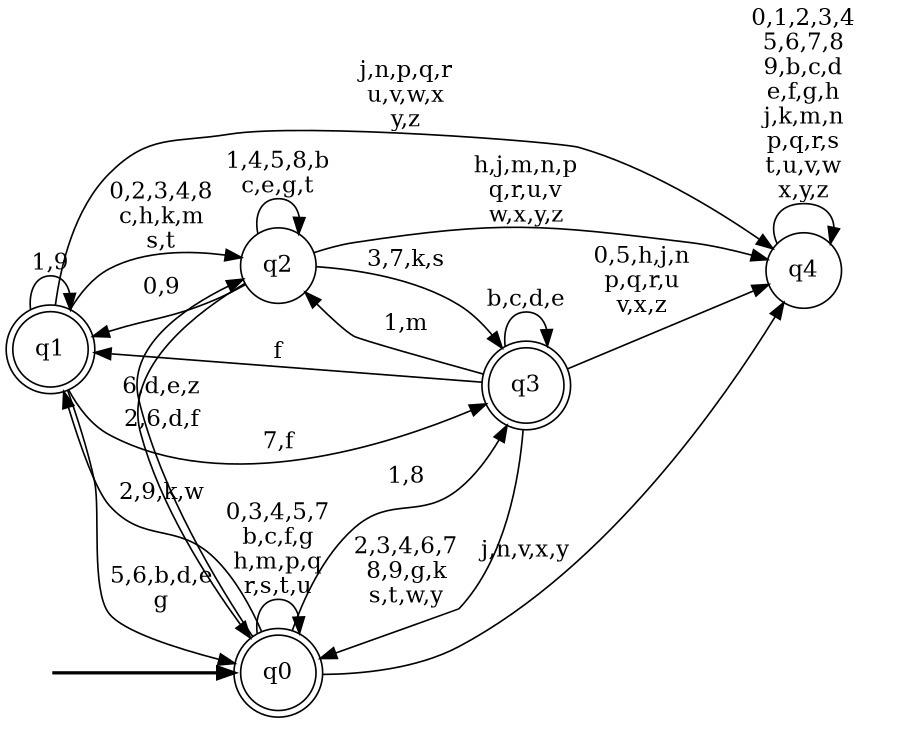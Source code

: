 digraph BlueStarA {
__start0 [style = invis, shape = none, label = "", width = 0, height = 0];

rankdir=LR;
size="8,5";

s0 [style="rounded,filled", color="black", fillcolor="white" shape="doublecircle", label="q0"];
s1 [style="rounded,filled", color="black", fillcolor="white" shape="doublecircle", label="q1"];
s2 [style="filled", color="black", fillcolor="white" shape="circle", label="q2"];
s3 [style="rounded,filled", color="black", fillcolor="white" shape="doublecircle", label="q3"];
s4 [style="filled", color="black", fillcolor="white" shape="circle", label="q4"];
subgraph cluster_main { 
	graph [pad=".75", ranksep="0.15", nodesep="0.15"];
	 style=invis; 
	__start0 -> s0 [penwidth=2];
}
s0 -> s0 [label="0,3,4,5,7\nb,c,f,g\nh,m,p,q\nr,s,t,u"];
s0 -> s1 [label="2,9,k,w"];
s0 -> s2 [label="6,d,e,z"];
s0 -> s3 [label="1,8"];
s0 -> s4 [label="j,n,v,x,y"];
s1 -> s0 [label="5,6,b,d,e\ng"];
s1 -> s1 [label="1,9"];
s1 -> s2 [label="0,2,3,4,8\nc,h,k,m\ns,t"];
s1 -> s3 [label="7,f"];
s1 -> s4 [label="j,n,p,q,r\nu,v,w,x\ny,z"];
s2 -> s0 [label="2,6,d,f"];
s2 -> s1 [label="0,9"];
s2 -> s2 [label="1,4,5,8,b\nc,e,g,t"];
s2 -> s3 [label="3,7,k,s"];
s2 -> s4 [label="h,j,m,n,p\nq,r,u,v\nw,x,y,z"];
s3 -> s0 [label="2,3,4,6,7\n8,9,g,k\ns,t,w,y"];
s3 -> s1 [label="f"];
s3 -> s2 [label="1,m"];
s3 -> s3 [label="b,c,d,e"];
s3 -> s4 [label="0,5,h,j,n\np,q,r,u\nv,x,z"];
s4 -> s4 [label="0,1,2,3,4\n5,6,7,8\n9,b,c,d\ne,f,g,h\nj,k,m,n\np,q,r,s\nt,u,v,w\nx,y,z"];

}